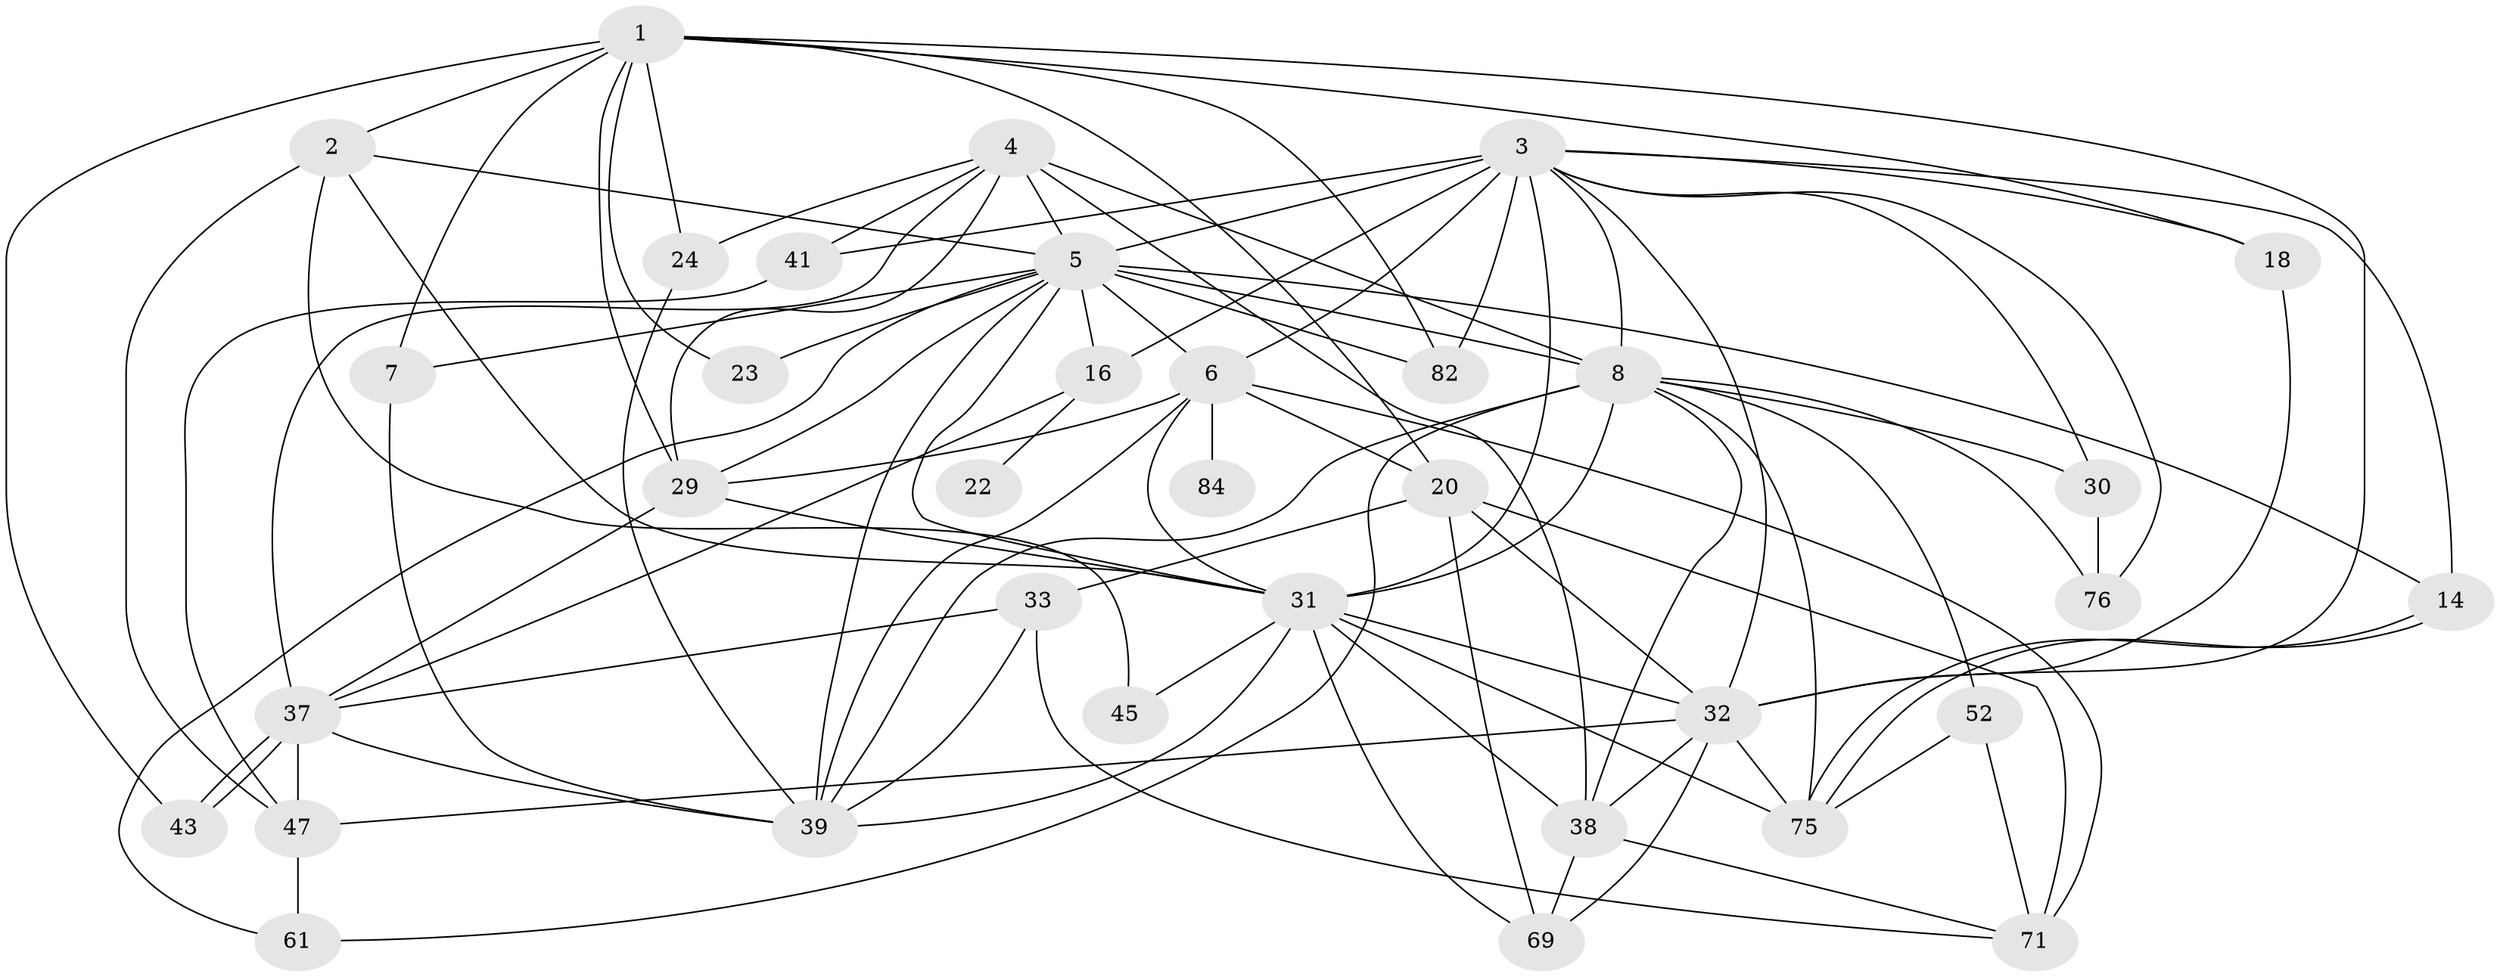 // original degree distribution, {4: 0.25, 2: 0.125, 7: 0.03409090909090909, 5: 0.20454545454545456, 3: 0.2840909090909091, 6: 0.09090909090909091, 8: 0.011363636363636364}
// Generated by graph-tools (version 1.1) at 2025/18/03/04/25 18:18:47]
// undirected, 35 vertices, 95 edges
graph export_dot {
graph [start="1"]
  node [color=gray90,style=filled];
  1 [super="+35+12"];
  2 [super="+13"];
  3 [super="+9+83+10+70"];
  4 [super="+63"];
  5 [super="+15+11+81+27"];
  6 [super="+19+26"];
  7;
  8 [super="+48+28"];
  14 [super="+77"];
  16 [super="+36"];
  18;
  20 [super="+58+80"];
  22;
  23;
  24;
  29 [super="+56"];
  30;
  31 [super="+65+42+72"];
  32 [super="+49+44+55"];
  33 [super="+78+54"];
  37 [super="+60"];
  38 [super="+57+53"];
  39 [super="+59"];
  41 [super="+66+46"];
  43;
  45;
  47 [super="+50"];
  52 [super="+88"];
  61;
  69;
  71;
  75;
  76;
  82;
  84;
  1 -- 82;
  1 -- 43;
  1 -- 32;
  1 -- 2;
  1 -- 18;
  1 -- 23;
  1 -- 7;
  1 -- 24;
  1 -- 20;
  1 -- 29;
  2 -- 45;
  2 -- 5;
  2 -- 47;
  2 -- 31;
  3 -- 30;
  3 -- 18;
  3 -- 76;
  3 -- 16 [weight=2];
  3 -- 6;
  3 -- 32;
  3 -- 41;
  3 -- 14;
  3 -- 5 [weight=3];
  3 -- 82;
  3 -- 31;
  3 -- 8;
  4 -- 41 [weight=2];
  4 -- 8 [weight=2];
  4 -- 5 [weight=2];
  4 -- 37;
  4 -- 38;
  4 -- 24;
  4 -- 29;
  5 -- 14;
  5 -- 39 [weight=2];
  5 -- 6 [weight=4];
  5 -- 7;
  5 -- 8 [weight=3];
  5 -- 82;
  5 -- 29;
  5 -- 31 [weight=2];
  5 -- 61;
  5 -- 16;
  5 -- 23;
  6 -- 84 [weight=2];
  6 -- 39 [weight=2];
  6 -- 71 [weight=2];
  6 -- 31;
  6 -- 20;
  6 -- 29;
  7 -- 39;
  8 -- 61;
  8 -- 75;
  8 -- 76;
  8 -- 31 [weight=2];
  8 -- 39;
  8 -- 52;
  8 -- 30;
  8 -- 38;
  14 -- 75;
  14 -- 75;
  16 -- 22 [weight=2];
  16 -- 37;
  18 -- 32;
  20 -- 71;
  20 -- 33;
  20 -- 32;
  20 -- 69;
  24 -- 39;
  29 -- 37;
  29 -- 31;
  30 -- 76;
  31 -- 75 [weight=2];
  31 -- 32 [weight=3];
  31 -- 39;
  31 -- 45;
  31 -- 69;
  31 -- 38;
  32 -- 69;
  32 -- 38;
  32 -- 75;
  32 -- 47;
  33 -- 39;
  33 -- 71;
  33 -- 37;
  37 -- 43;
  37 -- 43;
  37 -- 39;
  37 -- 47;
  38 -- 71;
  38 -- 69;
  41 -- 47;
  47 -- 61 [weight=2];
  52 -- 71;
  52 -- 75;
}
